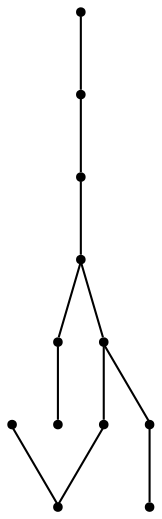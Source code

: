 graph {
  node [shape=point,comment="{\"directed\":false,\"doi\":\"10.4230/LIPIcs.GD.2024.32\",\"figure\":\"14 (4)\"}"]

  v0 [pos="1039.4808033529062,921.9810577561293"]
  v1 [pos="1076.0761977055886,1031.7409280025042"]
  v2 [pos="1039.4808033529062,1031.747794702143"]
  v3 [pos="1076.0761977055886,921.987924455768"]
  v4 [pos="1002.8236097780457,922.0427308917729"]
  v5 [pos="929.6945408001045,1031.7409280025045"]
  v6 [pos="966.2281677285107,1031.8026011381478"]
  v7 [pos="929.6327892747793,922.0427308917729"]
  v8 [pos="893.0990987505693,921.9810577561293"]
  v9 [pos="893.037347225244,1031.8026011381478"]
  v10 [pos="856.4419051757089,1031.8026011381478"]
  v11 [pos="856.4419051757089,922.0497247525159"]

  v0 -- v1 [id="-1",pos="1039.4808033529062,921.9810577561293 1076.0761977055886,1031.7409280025042 1076.0761977055886,1031.7409280025042 1076.0761977055886,1031.7409280025042"]
  v11 -- v9 [id="-2",pos="856.4419051757089,922.0497247525159 893.037347225244,1031.8026011381478 893.037347225244,1031.8026011381478 893.037347225244,1031.8026011381478"]
  v10 -- v8 [id="-3",pos="856.4419051757089,1031.8026011381478 893.0990987505693,921.9810577561293 893.0990987505693,921.9810577561293 893.0990987505693,921.9810577561293"]
  v9 -- v7 [id="-4",pos="893.037347225244,1031.8026011381478 929.6327892747793,922.0427308917729 929.6327892747793,922.0427308917729 929.6327892747793,922.0427308917729"]
  v5 -- v8 [id="-5",pos="929.6945408001045,1031.7409280025045 893.0990987505693,921.9810577561293 893.0990987505693,921.9810577561293 893.0990987505693,921.9810577561293"]
  v7 -- v6 [id="-6",pos="929.6327892747793,922.0427308917729 966.2281677285107,1031.8026011381478 966.2281677285107,1031.8026011381478 966.2281677285107,1031.8026011381478"]
  v6 -- v0 [id="-7",pos="966.2281677285107,1031.8026011381478 1039.4808033529062,921.9810577561293 1039.4808033529062,921.9810577561293 1039.4808033529062,921.9810577561293"]
  v6 -- v4 [id="-8",pos="966.2281677285107,1031.8026011381478 1002.8236097780457,922.0427308917729 1002.8236097780457,922.0427308917729 1002.8236097780457,922.0427308917729"]
  v4 -- v2 [id="-9",pos="1002.8236097780457,922.0427308917729 1039.4808033529062,1031.747794702143 1039.4808033529062,1031.747794702143 1039.4808033529062,1031.747794702143"]
  v4 -- v5 [id="-10",pos="1002.8236097780457,922.0427308917729 929.6945408001045,1031.7409280025045 929.6945408001045,1031.7409280025045 929.6945408001045,1031.7409280025045"]
  v2 -- v3 [id="-11",pos="1039.4808033529062,1031.747794702143 1076.0761977055886,921.987924455768 1076.0761977055886,921.987924455768 1076.0761977055886,921.987924455768"]
}